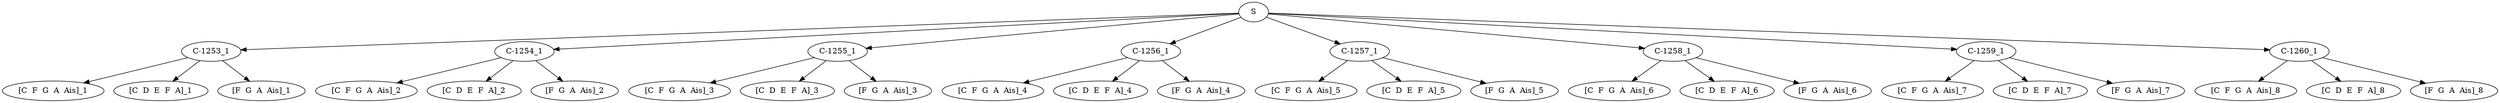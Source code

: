 digraph sample{
"S" -> "C-1253_1";
"C-1253_1" -> "[C  F  G  A  Ais]_1";
"C-1253_1" -> "[C  D  E  F  A]_1";
"C-1253_1" -> "[F  G  A  Ais]_1";
"S" -> "C-1254_1";
"C-1254_1" -> "[C  F  G  A  Ais]_2";
"C-1254_1" -> "[C  D  E  F  A]_2";
"C-1254_1" -> "[F  G  A  Ais]_2";
"S" -> "C-1255_1";
"C-1255_1" -> "[C  F  G  A  Ais]_3";
"C-1255_1" -> "[C  D  E  F  A]_3";
"C-1255_1" -> "[F  G  A  Ais]_3";
"S" -> "C-1256_1";
"C-1256_1" -> "[C  F  G  A  Ais]_4";
"C-1256_1" -> "[C  D  E  F  A]_4";
"C-1256_1" -> "[F  G  A  Ais]_4";
"S" -> "C-1257_1";
"C-1257_1" -> "[C  F  G  A  Ais]_5";
"C-1257_1" -> "[C  D  E  F  A]_5";
"C-1257_1" -> "[F  G  A  Ais]_5";
"S" -> "C-1258_1";
"C-1258_1" -> "[C  F  G  A  Ais]_6";
"C-1258_1" -> "[C  D  E  F  A]_6";
"C-1258_1" -> "[F  G  A  Ais]_6";
"S" -> "C-1259_1";
"C-1259_1" -> "[C  F  G  A  Ais]_7";
"C-1259_1" -> "[C  D  E  F  A]_7";
"C-1259_1" -> "[F  G  A  Ais]_7";
"S" -> "C-1260_1";
"C-1260_1" -> "[C  F  G  A  Ais]_8";
"C-1260_1" -> "[C  D  E  F  A]_8";
"C-1260_1" -> "[F  G  A  Ais]_8";

{rank = min; "S";}
{rank = same; "C-1253_1"; "C-1254_1"; "C-1255_1"; "C-1256_1"; "C-1257_1"; "C-1258_1"; "C-1259_1"; "C-1260_1";}
{rank = same; "[C  D  E  F  A]_1"; "[C  D  E  F  A]_2"; "[C  D  E  F  A]_3"; "[C  D  E  F  A]_4"; "[C  D  E  F  A]_5"; "[C  D  E  F  A]_6"; "[C  D  E  F  A]_7"; "[C  D  E  F  A]_8"; "[C  F  G  A  Ais]_1"; "[C  F  G  A  Ais]_2"; "[C  F  G  A  Ais]_3"; "[C  F  G  A  Ais]_4"; "[C  F  G  A  Ais]_5"; "[C  F  G  A  Ais]_6"; "[C  F  G  A  Ais]_7"; "[C  F  G  A  Ais]_8"; "[F  G  A  Ais]_1"; "[F  G  A  Ais]_2"; "[F  G  A  Ais]_3"; "[F  G  A  Ais]_4"; "[F  G  A  Ais]_5"; "[F  G  A  Ais]_6"; "[F  G  A  Ais]_7"; "[F  G  A  Ais]_8";}
}